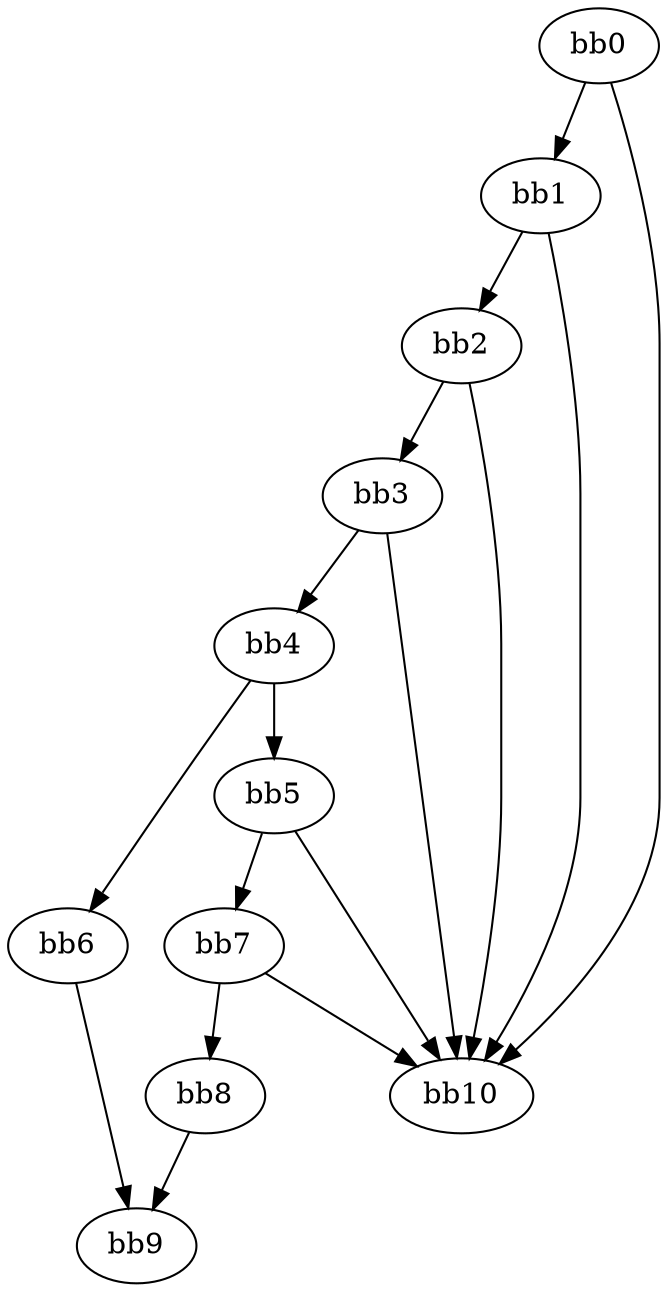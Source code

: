 digraph {
    0 [ label = "bb0\l" ]
    1 [ label = "bb1\l" ]
    2 [ label = "bb2\l" ]
    3 [ label = "bb3\l" ]
    4 [ label = "bb4\l" ]
    5 [ label = "bb5\l" ]
    6 [ label = "bb6\l" ]
    7 [ label = "bb7\l" ]
    8 [ label = "bb8\l" ]
    9 [ label = "bb9\l" ]
    10 [ label = "bb10\l" ]
    0 -> 1 [ ]
    0 -> 10 [ ]
    1 -> 2 [ ]
    1 -> 10 [ ]
    2 -> 3 [ ]
    2 -> 10 [ ]
    3 -> 4 [ ]
    3 -> 10 [ ]
    4 -> 5 [ ]
    4 -> 6 [ ]
    5 -> 7 [ ]
    5 -> 10 [ ]
    6 -> 9 [ ]
    7 -> 8 [ ]
    7 -> 10 [ ]
    8 -> 9 [ ]
}

